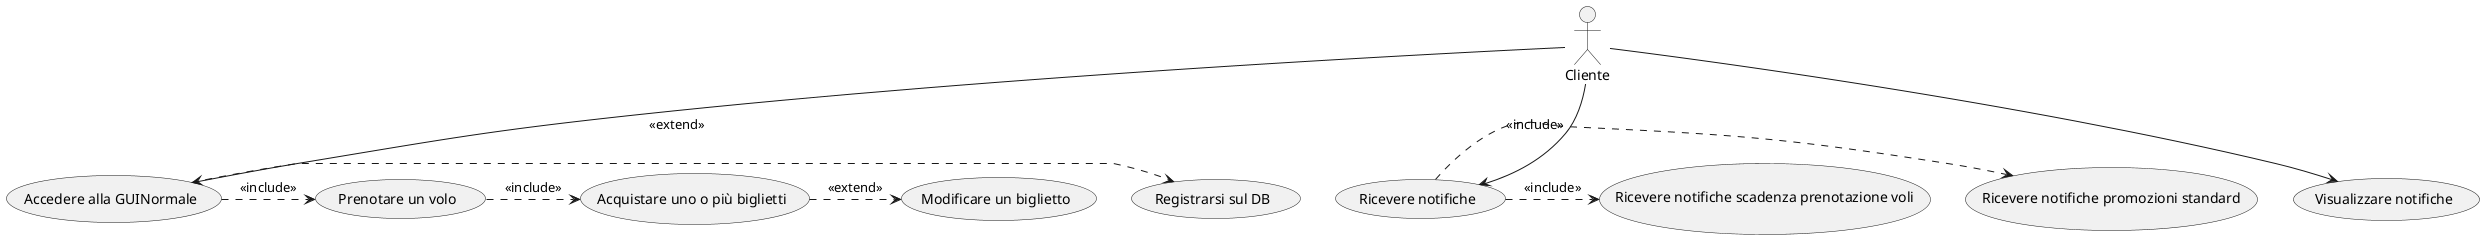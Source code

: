 @startuml
actor Cliente

Cliente --> (Accedere alla GUINormale)
Cliente --> (Ricevere notifiche)
Cliente --> (Visualizzare notifiche)


(Accedere alla GUINormale) .> (Registrarsi sul DB) : <<extend>>
(Accedere alla GUINormale) .> (Prenotare un volo) : <<include>>
(Ricevere notifiche) .> (Ricevere notifiche promozioni standard) : <<include>>
(Ricevere notifiche) .> (Ricevere notifiche scadenza prenotazione voli) : <<include>>
(Prenotare un volo) .> (Acquistare uno o più biglietti) : <<include>>
(Acquistare uno o più biglietti) .> (Modificare un biglietto) : <<extend>>

@enduml